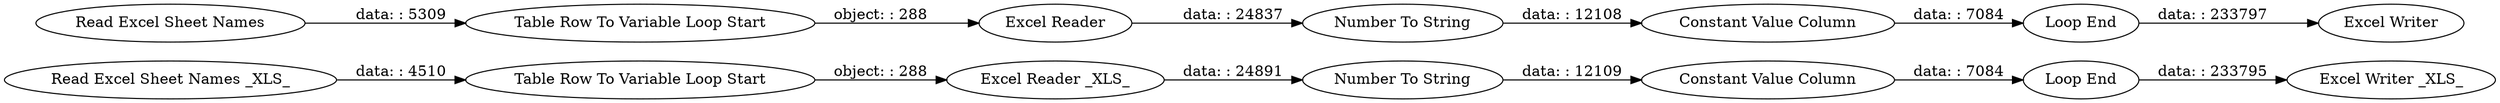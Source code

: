digraph {
	"7610943523329522194_1" [label="Read Excel Sheet Names _XLS_"]
	"7610943523329522194_16" [label="Table Row To Variable Loop Start"]
	"7610943523329522194_6" [label="Constant Value Column"]
	"7610943523329522194_14" [label="Constant Value Column"]
	"7610943523329522194_3" [label="Excel Reader _XLS_"]
	"7610943523329522194_15" [label="Read Excel Sheet Names"]
	"7610943523329522194_5" [label="Loop End"]
	"7610943523329522194_7" [label="Excel Writer _XLS_"]
	"7610943523329522194_4" [label="Number To String"]
	"7610943523329522194_18" [label="Excel Writer"]
	"7610943523329522194_12" [label="Number To String"]
	"7610943523329522194_17" [label="Excel Reader"]
	"7610943523329522194_9" [label="Loop End"]
	"7610943523329522194_2" [label="Table Row To Variable Loop Start"]
	"7610943523329522194_9" -> "7610943523329522194_18" [label="data: : 233797"]
	"7610943523329522194_2" -> "7610943523329522194_3" [label="object: : 288"]
	"7610943523329522194_4" -> "7610943523329522194_6" [label="data: : 12109"]
	"7610943523329522194_16" -> "7610943523329522194_17" [label="object: : 288"]
	"7610943523329522194_12" -> "7610943523329522194_14" [label="data: : 12108"]
	"7610943523329522194_3" -> "7610943523329522194_4" [label="data: : 24891"]
	"7610943523329522194_5" -> "7610943523329522194_7" [label="data: : 233795"]
	"7610943523329522194_14" -> "7610943523329522194_9" [label="data: : 7084"]
	"7610943523329522194_17" -> "7610943523329522194_12" [label="data: : 24837"]
	"7610943523329522194_15" -> "7610943523329522194_16" [label="data: : 5309"]
	"7610943523329522194_6" -> "7610943523329522194_5" [label="data: : 7084"]
	"7610943523329522194_1" -> "7610943523329522194_2" [label="data: : 4510"]
	rankdir=LR
}
